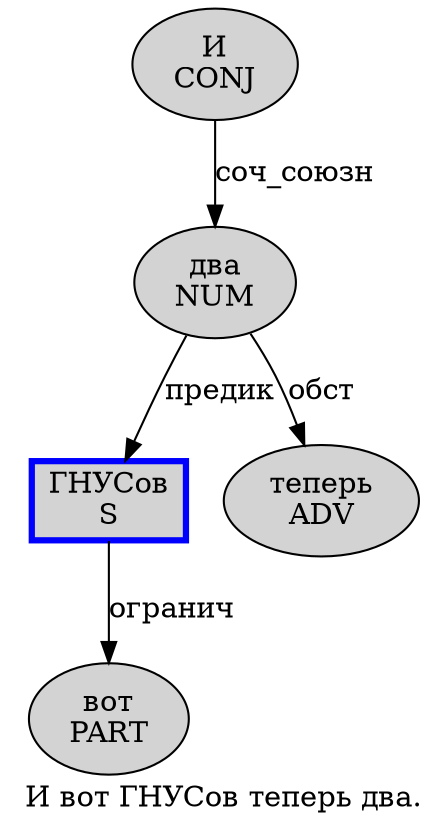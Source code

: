 digraph SENTENCE_4907 {
	graph [label="И вот ГНУСов теперь два."]
	node [style=filled]
		0 [label="И
CONJ" color="" fillcolor=lightgray penwidth=1 shape=ellipse]
		1 [label="вот
PART" color="" fillcolor=lightgray penwidth=1 shape=ellipse]
		2 [label="ГНУСов
S" color=blue fillcolor=lightgray penwidth=3 shape=box]
		3 [label="теперь
ADV" color="" fillcolor=lightgray penwidth=1 shape=ellipse]
		4 [label="два
NUM" color="" fillcolor=lightgray penwidth=1 shape=ellipse]
			0 -> 4 [label="соч_союзн"]
			2 -> 1 [label="огранич"]
			4 -> 2 [label="предик"]
			4 -> 3 [label="обст"]
}